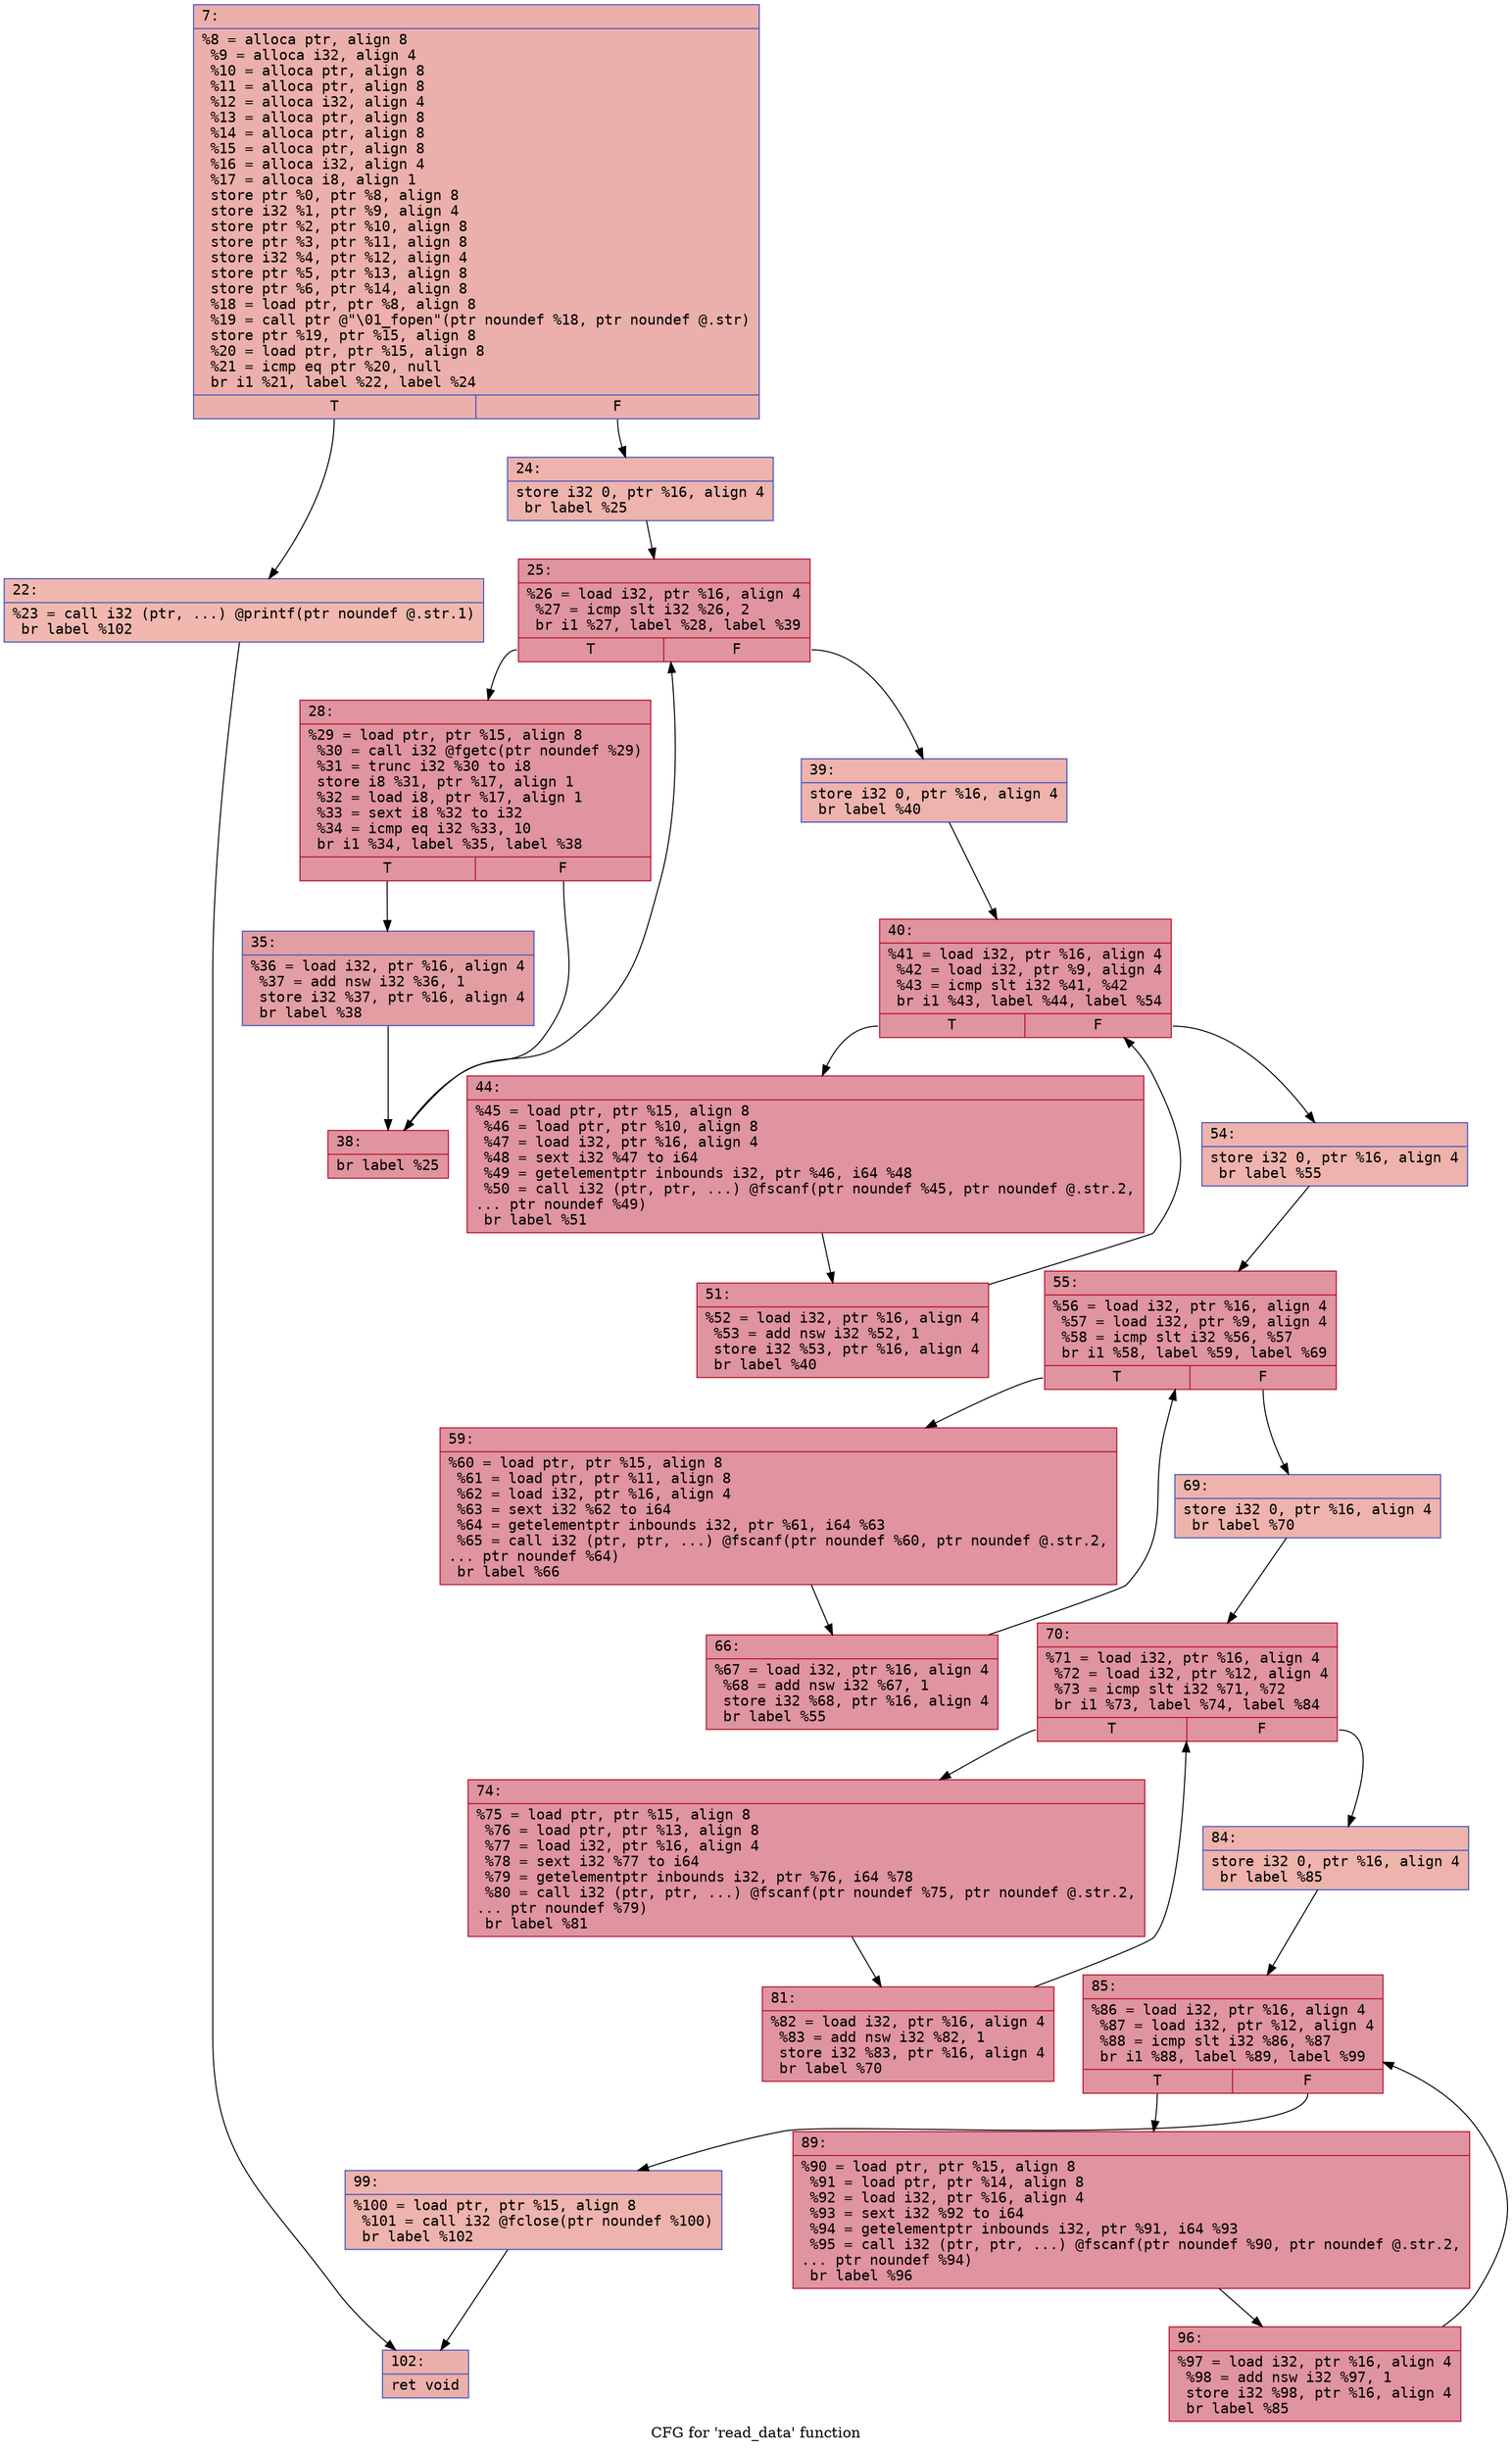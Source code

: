 digraph "CFG for 'read_data' function" {
	label="CFG for 'read_data' function";

	Node0x60000031a120 [shape=record,color="#3d50c3ff", style=filled, fillcolor="#d24b4070" fontname="Courier",label="{7:\l|  %8 = alloca ptr, align 8\l  %9 = alloca i32, align 4\l  %10 = alloca ptr, align 8\l  %11 = alloca ptr, align 8\l  %12 = alloca i32, align 4\l  %13 = alloca ptr, align 8\l  %14 = alloca ptr, align 8\l  %15 = alloca ptr, align 8\l  %16 = alloca i32, align 4\l  %17 = alloca i8, align 1\l  store ptr %0, ptr %8, align 8\l  store i32 %1, ptr %9, align 4\l  store ptr %2, ptr %10, align 8\l  store ptr %3, ptr %11, align 8\l  store i32 %4, ptr %12, align 4\l  store ptr %5, ptr %13, align 8\l  store ptr %6, ptr %14, align 8\l  %18 = load ptr, ptr %8, align 8\l  %19 = call ptr @\"\\01_fopen\"(ptr noundef %18, ptr noundef @.str)\l  store ptr %19, ptr %15, align 8\l  %20 = load ptr, ptr %15, align 8\l  %21 = icmp eq ptr %20, null\l  br i1 %21, label %22, label %24\l|{<s0>T|<s1>F}}"];
	Node0x60000031a120:s0 -> Node0x60000031a490[tooltip="7 -> 22\nProbability 37.50%" ];
	Node0x60000031a120:s1 -> Node0x60000031a4e0[tooltip="7 -> 24\nProbability 62.50%" ];
	Node0x60000031a490 [shape=record,color="#3d50c3ff", style=filled, fillcolor="#dc5d4a70" fontname="Courier",label="{22:\l|  %23 = call i32 (ptr, ...) @printf(ptr noundef @.str.1)\l  br label %102\l}"];
	Node0x60000031a490 -> Node0x60000031abc0[tooltip="22 -> 102\nProbability 100.00%" ];
	Node0x60000031a4e0 [shape=record,color="#3d50c3ff", style=filled, fillcolor="#d6524470" fontname="Courier",label="{24:\l|  store i32 0, ptr %16, align 4\l  br label %25\l}"];
	Node0x60000031a4e0 -> Node0x60000031a530[tooltip="24 -> 25\nProbability 100.00%" ];
	Node0x60000031a530 [shape=record,color="#b70d28ff", style=filled, fillcolor="#b70d2870" fontname="Courier",label="{25:\l|  %26 = load i32, ptr %16, align 4\l  %27 = icmp slt i32 %26, 2\l  br i1 %27, label %28, label %39\l|{<s0>T|<s1>F}}"];
	Node0x60000031a530:s0 -> Node0x60000031a580[tooltip="25 -> 28\nProbability 96.88%" ];
	Node0x60000031a530:s1 -> Node0x60000031a670[tooltip="25 -> 39\nProbability 3.12%" ];
	Node0x60000031a580 [shape=record,color="#b70d28ff", style=filled, fillcolor="#b70d2870" fontname="Courier",label="{28:\l|  %29 = load ptr, ptr %15, align 8\l  %30 = call i32 @fgetc(ptr noundef %29)\l  %31 = trunc i32 %30 to i8\l  store i8 %31, ptr %17, align 1\l  %32 = load i8, ptr %17, align 1\l  %33 = sext i8 %32 to i32\l  %34 = icmp eq i32 %33, 10\l  br i1 %34, label %35, label %38\l|{<s0>T|<s1>F}}"];
	Node0x60000031a580:s0 -> Node0x60000031a5d0[tooltip="28 -> 35\nProbability 50.00%" ];
	Node0x60000031a580:s1 -> Node0x60000031a620[tooltip="28 -> 38\nProbability 50.00%" ];
	Node0x60000031a5d0 [shape=record,color="#3d50c3ff", style=filled, fillcolor="#be242e70" fontname="Courier",label="{35:\l|  %36 = load i32, ptr %16, align 4\l  %37 = add nsw i32 %36, 1\l  store i32 %37, ptr %16, align 4\l  br label %38\l}"];
	Node0x60000031a5d0 -> Node0x60000031a620[tooltip="35 -> 38\nProbability 100.00%" ];
	Node0x60000031a620 [shape=record,color="#b70d28ff", style=filled, fillcolor="#b70d2870" fontname="Courier",label="{38:\l|  br label %25\l}"];
	Node0x60000031a620 -> Node0x60000031a530[tooltip="38 -> 25\nProbability 100.00%" ];
	Node0x60000031a670 [shape=record,color="#3d50c3ff", style=filled, fillcolor="#d6524470" fontname="Courier",label="{39:\l|  store i32 0, ptr %16, align 4\l  br label %40\l}"];
	Node0x60000031a670 -> Node0x60000031a6c0[tooltip="39 -> 40\nProbability 100.00%" ];
	Node0x60000031a6c0 [shape=record,color="#b70d28ff", style=filled, fillcolor="#b70d2870" fontname="Courier",label="{40:\l|  %41 = load i32, ptr %16, align 4\l  %42 = load i32, ptr %9, align 4\l  %43 = icmp slt i32 %41, %42\l  br i1 %43, label %44, label %54\l|{<s0>T|<s1>F}}"];
	Node0x60000031a6c0:s0 -> Node0x60000031a710[tooltip="40 -> 44\nProbability 96.88%" ];
	Node0x60000031a6c0:s1 -> Node0x60000031a7b0[tooltip="40 -> 54\nProbability 3.12%" ];
	Node0x60000031a710 [shape=record,color="#b70d28ff", style=filled, fillcolor="#b70d2870" fontname="Courier",label="{44:\l|  %45 = load ptr, ptr %15, align 8\l  %46 = load ptr, ptr %10, align 8\l  %47 = load i32, ptr %16, align 4\l  %48 = sext i32 %47 to i64\l  %49 = getelementptr inbounds i32, ptr %46, i64 %48\l  %50 = call i32 (ptr, ptr, ...) @fscanf(ptr noundef %45, ptr noundef @.str.2,\l... ptr noundef %49)\l  br label %51\l}"];
	Node0x60000031a710 -> Node0x60000031a760[tooltip="44 -> 51\nProbability 100.00%" ];
	Node0x60000031a760 [shape=record,color="#b70d28ff", style=filled, fillcolor="#b70d2870" fontname="Courier",label="{51:\l|  %52 = load i32, ptr %16, align 4\l  %53 = add nsw i32 %52, 1\l  store i32 %53, ptr %16, align 4\l  br label %40\l}"];
	Node0x60000031a760 -> Node0x60000031a6c0[tooltip="51 -> 40\nProbability 100.00%" ];
	Node0x60000031a7b0 [shape=record,color="#3d50c3ff", style=filled, fillcolor="#d6524470" fontname="Courier",label="{54:\l|  store i32 0, ptr %16, align 4\l  br label %55\l}"];
	Node0x60000031a7b0 -> Node0x60000031a800[tooltip="54 -> 55\nProbability 100.00%" ];
	Node0x60000031a800 [shape=record,color="#b70d28ff", style=filled, fillcolor="#b70d2870" fontname="Courier",label="{55:\l|  %56 = load i32, ptr %16, align 4\l  %57 = load i32, ptr %9, align 4\l  %58 = icmp slt i32 %56, %57\l  br i1 %58, label %59, label %69\l|{<s0>T|<s1>F}}"];
	Node0x60000031a800:s0 -> Node0x60000031a850[tooltip="55 -> 59\nProbability 96.88%" ];
	Node0x60000031a800:s1 -> Node0x60000031a8f0[tooltip="55 -> 69\nProbability 3.12%" ];
	Node0x60000031a850 [shape=record,color="#b70d28ff", style=filled, fillcolor="#b70d2870" fontname="Courier",label="{59:\l|  %60 = load ptr, ptr %15, align 8\l  %61 = load ptr, ptr %11, align 8\l  %62 = load i32, ptr %16, align 4\l  %63 = sext i32 %62 to i64\l  %64 = getelementptr inbounds i32, ptr %61, i64 %63\l  %65 = call i32 (ptr, ptr, ...) @fscanf(ptr noundef %60, ptr noundef @.str.2,\l... ptr noundef %64)\l  br label %66\l}"];
	Node0x60000031a850 -> Node0x60000031a8a0[tooltip="59 -> 66\nProbability 100.00%" ];
	Node0x60000031a8a0 [shape=record,color="#b70d28ff", style=filled, fillcolor="#b70d2870" fontname="Courier",label="{66:\l|  %67 = load i32, ptr %16, align 4\l  %68 = add nsw i32 %67, 1\l  store i32 %68, ptr %16, align 4\l  br label %55\l}"];
	Node0x60000031a8a0 -> Node0x60000031a800[tooltip="66 -> 55\nProbability 100.00%" ];
	Node0x60000031a8f0 [shape=record,color="#3d50c3ff", style=filled, fillcolor="#d6524470" fontname="Courier",label="{69:\l|  store i32 0, ptr %16, align 4\l  br label %70\l}"];
	Node0x60000031a8f0 -> Node0x60000031a940[tooltip="69 -> 70\nProbability 100.00%" ];
	Node0x60000031a940 [shape=record,color="#b70d28ff", style=filled, fillcolor="#b70d2870" fontname="Courier",label="{70:\l|  %71 = load i32, ptr %16, align 4\l  %72 = load i32, ptr %12, align 4\l  %73 = icmp slt i32 %71, %72\l  br i1 %73, label %74, label %84\l|{<s0>T|<s1>F}}"];
	Node0x60000031a940:s0 -> Node0x60000031a990[tooltip="70 -> 74\nProbability 96.88%" ];
	Node0x60000031a940:s1 -> Node0x60000031aa30[tooltip="70 -> 84\nProbability 3.12%" ];
	Node0x60000031a990 [shape=record,color="#b70d28ff", style=filled, fillcolor="#b70d2870" fontname="Courier",label="{74:\l|  %75 = load ptr, ptr %15, align 8\l  %76 = load ptr, ptr %13, align 8\l  %77 = load i32, ptr %16, align 4\l  %78 = sext i32 %77 to i64\l  %79 = getelementptr inbounds i32, ptr %76, i64 %78\l  %80 = call i32 (ptr, ptr, ...) @fscanf(ptr noundef %75, ptr noundef @.str.2,\l... ptr noundef %79)\l  br label %81\l}"];
	Node0x60000031a990 -> Node0x60000031a9e0[tooltip="74 -> 81\nProbability 100.00%" ];
	Node0x60000031a9e0 [shape=record,color="#b70d28ff", style=filled, fillcolor="#b70d2870" fontname="Courier",label="{81:\l|  %82 = load i32, ptr %16, align 4\l  %83 = add nsw i32 %82, 1\l  store i32 %83, ptr %16, align 4\l  br label %70\l}"];
	Node0x60000031a9e0 -> Node0x60000031a940[tooltip="81 -> 70\nProbability 100.00%" ];
	Node0x60000031aa30 [shape=record,color="#3d50c3ff", style=filled, fillcolor="#d6524470" fontname="Courier",label="{84:\l|  store i32 0, ptr %16, align 4\l  br label %85\l}"];
	Node0x60000031aa30 -> Node0x60000031aa80[tooltip="84 -> 85\nProbability 100.00%" ];
	Node0x60000031aa80 [shape=record,color="#b70d28ff", style=filled, fillcolor="#b70d2870" fontname="Courier",label="{85:\l|  %86 = load i32, ptr %16, align 4\l  %87 = load i32, ptr %12, align 4\l  %88 = icmp slt i32 %86, %87\l  br i1 %88, label %89, label %99\l|{<s0>T|<s1>F}}"];
	Node0x60000031aa80:s0 -> Node0x60000031aad0[tooltip="85 -> 89\nProbability 96.88%" ];
	Node0x60000031aa80:s1 -> Node0x60000031ab70[tooltip="85 -> 99\nProbability 3.12%" ];
	Node0x60000031aad0 [shape=record,color="#b70d28ff", style=filled, fillcolor="#b70d2870" fontname="Courier",label="{89:\l|  %90 = load ptr, ptr %15, align 8\l  %91 = load ptr, ptr %14, align 8\l  %92 = load i32, ptr %16, align 4\l  %93 = sext i32 %92 to i64\l  %94 = getelementptr inbounds i32, ptr %91, i64 %93\l  %95 = call i32 (ptr, ptr, ...) @fscanf(ptr noundef %90, ptr noundef @.str.2,\l... ptr noundef %94)\l  br label %96\l}"];
	Node0x60000031aad0 -> Node0x60000031ab20[tooltip="89 -> 96\nProbability 100.00%" ];
	Node0x60000031ab20 [shape=record,color="#b70d28ff", style=filled, fillcolor="#b70d2870" fontname="Courier",label="{96:\l|  %97 = load i32, ptr %16, align 4\l  %98 = add nsw i32 %97, 1\l  store i32 %98, ptr %16, align 4\l  br label %85\l}"];
	Node0x60000031ab20 -> Node0x60000031aa80[tooltip="96 -> 85\nProbability 100.00%" ];
	Node0x60000031ab70 [shape=record,color="#3d50c3ff", style=filled, fillcolor="#d6524470" fontname="Courier",label="{99:\l|  %100 = load ptr, ptr %15, align 8\l  %101 = call i32 @fclose(ptr noundef %100)\l  br label %102\l}"];
	Node0x60000031ab70 -> Node0x60000031abc0[tooltip="99 -> 102\nProbability 100.00%" ];
	Node0x60000031abc0 [shape=record,color="#3d50c3ff", style=filled, fillcolor="#d24b4070" fontname="Courier",label="{102:\l|  ret void\l}"];
}
